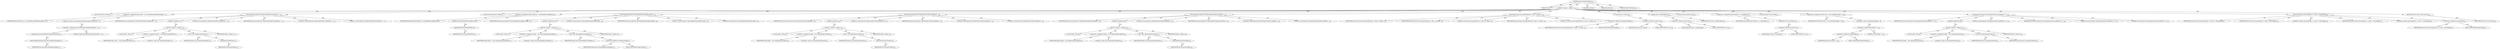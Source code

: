 digraph "getLocalFileDataData" {  
"111669149700" [label = <(METHOD,getLocalFileDataData)<SUB>173</SUB>> ]
"115964116994" [label = <(PARAM,this)<SUB>173</SUB>> ]
"25769803781" [label = <(BLOCK,&lt;empty&gt;,&lt;empty&gt;)<SUB>173</SUB>> ]
"94489280513" [label = <(LOCAL,byte[] data: byte[])<SUB>175</SUB>> ]
"30064771100" [label = <(&lt;operator&gt;.assignment,byte[] data = new byte[getLocalFileDataLength()...)<SUB>175</SUB>> ]
"68719476767" [label = <(IDENTIFIER,data,byte[] data = new byte[getLocalFileDataLength()...)<SUB>175</SUB>> ]
"30064771101" [label = <(&lt;operator&gt;.alloc,new byte[getLocalFileDataLength().getValue() - 4])> ]
"30064771102" [label = <(&lt;operator&gt;.subtraction,getLocalFileDataLength().getValue() - 4)<SUB>175</SUB>> ]
"30064771103" [label = <(getValue,this.getLocalFileDataLength().getValue())<SUB>175</SUB>> ]
"30064771104" [label = <(getLocalFileDataLength,this.getLocalFileDataLength())<SUB>175</SUB>> ]
"68719476738" [label = <(IDENTIFIER,this,this.getLocalFileDataLength())<SUB>175</SUB>> ]
"90194313226" [label = <(LITERAL,4,getLocalFileDataLength().getValue() - 4)<SUB>175</SUB>> ]
"30064771105" [label = <(arraycopy,arraycopy((new ZipShort(getMode())).getBytes(),...)<SUB>176</SUB>> ]
"68719476768" [label = <(IDENTIFIER,System,arraycopy((new ZipShort(getMode())).getBytes(),...)<SUB>176</SUB>> ]
"30064771106" [label = <(getBytes,getBytes())<SUB>176</SUB>> ]
"25769803782" [label = <(BLOCK,&lt;empty&gt;,&lt;empty&gt;)<SUB>176</SUB>> ]
"94489280514" [label = <(LOCAL,$obj1: ANY)<SUB>176</SUB>> ]
"30064771107" [label = <(&lt;operator&gt;.assignment,$obj1 = new ZipShort(getMode()))<SUB>176</SUB>> ]
"68719476769" [label = <(IDENTIFIER,$obj1,$obj1 = new ZipShort(getMode()))<SUB>176</SUB>> ]
"30064771108" [label = <(&lt;operator&gt;.alloc,new ZipShort(getMode()))<SUB>176</SUB>> ]
"30064771109" [label = <(&lt;init&gt;,new ZipShort(getMode()))<SUB>176</SUB>> ]
"68719476770" [label = <(IDENTIFIER,$obj1,new ZipShort(getMode()))<SUB>176</SUB>> ]
"30064771110" [label = <(getMode,this.getMode())<SUB>176</SUB>> ]
"68719476739" [label = <(IDENTIFIER,this,this.getMode())<SUB>176</SUB>> ]
"68719476771" [label = <(IDENTIFIER,$obj1,&lt;empty&gt;)<SUB>176</SUB>> ]
"90194313227" [label = <(LITERAL,0,arraycopy((new ZipShort(getMode())).getBytes(),...)<SUB>176</SUB>> ]
"68719476772" [label = <(IDENTIFIER,data,arraycopy((new ZipShort(getMode())).getBytes(),...)<SUB>176</SUB>> ]
"90194313228" [label = <(LITERAL,0,arraycopy((new ZipShort(getMode())).getBytes(),...)<SUB>176</SUB>> ]
"90194313229" [label = <(LITERAL,2,arraycopy((new ZipShort(getMode())).getBytes(),...)<SUB>176</SUB>> ]
"94489280515" [label = <(LOCAL,byte[] linkArray: byte[])<SUB>178</SUB>> ]
"30064771111" [label = <(&lt;operator&gt;.assignment,byte[] linkArray = getLinkedFile().getBytes())<SUB>178</SUB>> ]
"68719476773" [label = <(IDENTIFIER,linkArray,byte[] linkArray = getLinkedFile().getBytes())<SUB>178</SUB>> ]
"30064771112" [label = <(getBytes,this.getLinkedFile().getBytes())<SUB>178</SUB>> ]
"30064771113" [label = <(getLinkedFile,this.getLinkedFile())<SUB>178</SUB>> ]
"68719476740" [label = <(IDENTIFIER,this,this.getLinkedFile())<SUB>178</SUB>> ]
"30064771114" [label = <(arraycopy,arraycopy((new ZipLong(linkArray.length)).getBy...)<SUB>179</SUB>> ]
"68719476774" [label = <(IDENTIFIER,System,arraycopy((new ZipLong(linkArray.length)).getBy...)<SUB>179</SUB>> ]
"30064771115" [label = <(getBytes,getBytes())<SUB>179</SUB>> ]
"25769803783" [label = <(BLOCK,&lt;empty&gt;,&lt;empty&gt;)<SUB>179</SUB>> ]
"94489280516" [label = <(LOCAL,$obj2: ANY)<SUB>179</SUB>> ]
"30064771116" [label = <(&lt;operator&gt;.assignment,$obj2 = new ZipLong(linkArray.length))<SUB>179</SUB>> ]
"68719476775" [label = <(IDENTIFIER,$obj2,$obj2 = new ZipLong(linkArray.length))<SUB>179</SUB>> ]
"30064771117" [label = <(&lt;operator&gt;.alloc,new ZipLong(linkArray.length))<SUB>179</SUB>> ]
"30064771118" [label = <(&lt;init&gt;,new ZipLong(linkArray.length))<SUB>179</SUB>> ]
"68719476776" [label = <(IDENTIFIER,$obj2,new ZipLong(linkArray.length))<SUB>179</SUB>> ]
"30064771119" [label = <(&lt;operator&gt;.fieldAccess,linkArray.length)<SUB>179</SUB>> ]
"68719476777" [label = <(IDENTIFIER,linkArray,new ZipLong(linkArray.length))<SUB>179</SUB>> ]
"55834574857" [label = <(FIELD_IDENTIFIER,length,length)<SUB>179</SUB>> ]
"68719476778" [label = <(IDENTIFIER,$obj2,&lt;empty&gt;)<SUB>179</SUB>> ]
"90194313230" [label = <(LITERAL,0,arraycopy((new ZipLong(linkArray.length)).getBy...)<SUB>180</SUB>> ]
"68719476779" [label = <(IDENTIFIER,data,arraycopy((new ZipLong(linkArray.length)).getBy...)<SUB>180</SUB>> ]
"90194313231" [label = <(LITERAL,2,arraycopy((new ZipLong(linkArray.length)).getBy...)<SUB>180</SUB>> ]
"90194313232" [label = <(LITERAL,4,arraycopy((new ZipLong(linkArray.length)).getBy...)<SUB>180</SUB>> ]
"30064771120" [label = <(arraycopy,arraycopy((new ZipShort(getUserId())).getBytes(...)<SUB>182</SUB>> ]
"68719476780" [label = <(IDENTIFIER,System,arraycopy((new ZipShort(getUserId())).getBytes(...)<SUB>182</SUB>> ]
"30064771121" [label = <(getBytes,getBytes())<SUB>182</SUB>> ]
"25769803784" [label = <(BLOCK,&lt;empty&gt;,&lt;empty&gt;)<SUB>182</SUB>> ]
"94489280517" [label = <(LOCAL,$obj3: ANY)<SUB>182</SUB>> ]
"30064771122" [label = <(&lt;operator&gt;.assignment,$obj3 = new ZipShort(getUserId()))<SUB>182</SUB>> ]
"68719476781" [label = <(IDENTIFIER,$obj3,$obj3 = new ZipShort(getUserId()))<SUB>182</SUB>> ]
"30064771123" [label = <(&lt;operator&gt;.alloc,new ZipShort(getUserId()))<SUB>182</SUB>> ]
"30064771124" [label = <(&lt;init&gt;,new ZipShort(getUserId()))<SUB>182</SUB>> ]
"68719476782" [label = <(IDENTIFIER,$obj3,new ZipShort(getUserId()))<SUB>182</SUB>> ]
"30064771125" [label = <(getUserId,this.getUserId())<SUB>182</SUB>> ]
"68719476741" [label = <(IDENTIFIER,this,this.getUserId())<SUB>182</SUB>> ]
"68719476783" [label = <(IDENTIFIER,$obj3,&lt;empty&gt;)<SUB>182</SUB>> ]
"90194313233" [label = <(LITERAL,0,arraycopy((new ZipShort(getUserId())).getBytes(...)<SUB>183</SUB>> ]
"68719476784" [label = <(IDENTIFIER,data,arraycopy((new ZipShort(getUserId())).getBytes(...)<SUB>183</SUB>> ]
"90194313234" [label = <(LITERAL,6,arraycopy((new ZipShort(getUserId())).getBytes(...)<SUB>183</SUB>> ]
"90194313235" [label = <(LITERAL,2,arraycopy((new ZipShort(getUserId())).getBytes(...)<SUB>183</SUB>> ]
"30064771126" [label = <(arraycopy,arraycopy((new ZipShort(getGroupId())).getBytes...)<SUB>184</SUB>> ]
"68719476785" [label = <(IDENTIFIER,System,arraycopy((new ZipShort(getGroupId())).getBytes...)<SUB>184</SUB>> ]
"30064771127" [label = <(getBytes,getBytes())<SUB>184</SUB>> ]
"25769803785" [label = <(BLOCK,&lt;empty&gt;,&lt;empty&gt;)<SUB>184</SUB>> ]
"94489280518" [label = <(LOCAL,$obj4: ANY)<SUB>184</SUB>> ]
"30064771128" [label = <(&lt;operator&gt;.assignment,$obj4 = new ZipShort(getGroupId()))<SUB>184</SUB>> ]
"68719476786" [label = <(IDENTIFIER,$obj4,$obj4 = new ZipShort(getGroupId()))<SUB>184</SUB>> ]
"30064771129" [label = <(&lt;operator&gt;.alloc,new ZipShort(getGroupId()))<SUB>184</SUB>> ]
"30064771130" [label = <(&lt;init&gt;,new ZipShort(getGroupId()))<SUB>184</SUB>> ]
"68719476787" [label = <(IDENTIFIER,$obj4,new ZipShort(getGroupId()))<SUB>184</SUB>> ]
"30064771131" [label = <(getGroupId,this.getGroupId())<SUB>184</SUB>> ]
"68719476742" [label = <(IDENTIFIER,this,this.getGroupId())<SUB>184</SUB>> ]
"68719476788" [label = <(IDENTIFIER,$obj4,&lt;empty&gt;)<SUB>184</SUB>> ]
"90194313236" [label = <(LITERAL,0,arraycopy((new ZipShort(getGroupId())).getBytes...)<SUB>185</SUB>> ]
"68719476789" [label = <(IDENTIFIER,data,arraycopy((new ZipShort(getGroupId())).getBytes...)<SUB>185</SUB>> ]
"90194313237" [label = <(LITERAL,8,arraycopy((new ZipShort(getGroupId())).getBytes...)<SUB>185</SUB>> ]
"90194313238" [label = <(LITERAL,2,arraycopy((new ZipShort(getGroupId())).getBytes...)<SUB>185</SUB>> ]
"30064771132" [label = <(arraycopy,System.arraycopy(linkArray, 0, data, 10, linkAr...)<SUB>187</SUB>> ]
"68719476790" [label = <(IDENTIFIER,System,System.arraycopy(linkArray, 0, data, 10, linkAr...)<SUB>187</SUB>> ]
"68719476791" [label = <(IDENTIFIER,linkArray,System.arraycopy(linkArray, 0, data, 10, linkAr...)<SUB>187</SUB>> ]
"90194313239" [label = <(LITERAL,0,System.arraycopy(linkArray, 0, data, 10, linkAr...)<SUB>187</SUB>> ]
"68719476792" [label = <(IDENTIFIER,data,System.arraycopy(linkArray, 0, data, 10, linkAr...)<SUB>187</SUB>> ]
"90194313240" [label = <(LITERAL,10,System.arraycopy(linkArray, 0, data, 10, linkAr...)<SUB>187</SUB>> ]
"30064771133" [label = <(&lt;operator&gt;.fieldAccess,linkArray.length)<SUB>187</SUB>> ]
"68719476793" [label = <(IDENTIFIER,linkArray,System.arraycopy(linkArray, 0, data, 10, linkAr...)<SUB>187</SUB>> ]
"55834574858" [label = <(FIELD_IDENTIFIER,length,length)<SUB>187</SUB>> ]
"30064771134" [label = <(reset,this.crc.reset())<SUB>189</SUB>> ]
"30064771135" [label = <(&lt;operator&gt;.fieldAccess,this.crc)<SUB>189</SUB>> ]
"68719476794" [label = <(IDENTIFIER,this,this.crc.reset())> ]
"55834574859" [label = <(FIELD_IDENTIFIER,crc,crc)<SUB>189</SUB>> ]
"30064771136" [label = <(update,this.crc.update(data))<SUB>190</SUB>> ]
"30064771137" [label = <(&lt;operator&gt;.fieldAccess,this.crc)<SUB>190</SUB>> ]
"68719476795" [label = <(IDENTIFIER,this,this.crc.update(data))> ]
"55834574860" [label = <(FIELD_IDENTIFIER,crc,crc)<SUB>190</SUB>> ]
"68719476796" [label = <(IDENTIFIER,data,this.crc.update(data))<SUB>190</SUB>> ]
"94489280519" [label = <(LOCAL,long checksum: long)<SUB>191</SUB>> ]
"30064771138" [label = <(&lt;operator&gt;.assignment,long checksum = crc.getValue())<SUB>191</SUB>> ]
"68719476797" [label = <(IDENTIFIER,checksum,long checksum = crc.getValue())<SUB>191</SUB>> ]
"30064771139" [label = <(getValue,this.crc.getValue())<SUB>191</SUB>> ]
"30064771140" [label = <(&lt;operator&gt;.fieldAccess,this.crc)<SUB>191</SUB>> ]
"68719476798" [label = <(IDENTIFIER,this,this.crc.getValue())> ]
"55834574861" [label = <(FIELD_IDENTIFIER,crc,crc)<SUB>191</SUB>> ]
"94489280520" [label = <(LOCAL,byte[] result: byte[])<SUB>193</SUB>> ]
"30064771141" [label = <(&lt;operator&gt;.assignment,byte[] result = new byte[data.length + 4])<SUB>193</SUB>> ]
"68719476799" [label = <(IDENTIFIER,result,byte[] result = new byte[data.length + 4])<SUB>193</SUB>> ]
"30064771142" [label = <(&lt;operator&gt;.alloc,new byte[data.length + 4])> ]
"30064771143" [label = <(&lt;operator&gt;.addition,data.length + 4)<SUB>193</SUB>> ]
"30064771144" [label = <(&lt;operator&gt;.fieldAccess,data.length)<SUB>193</SUB>> ]
"68719476800" [label = <(IDENTIFIER,data,data.length + 4)<SUB>193</SUB>> ]
"55834574862" [label = <(FIELD_IDENTIFIER,length,length)<SUB>193</SUB>> ]
"90194313241" [label = <(LITERAL,4,data.length + 4)<SUB>193</SUB>> ]
"30064771145" [label = <(arraycopy,arraycopy((new ZipLong(checksum)).getBytes(), 0...)<SUB>194</SUB>> ]
"68719476801" [label = <(IDENTIFIER,System,arraycopy((new ZipLong(checksum)).getBytes(), 0...)<SUB>194</SUB>> ]
"30064771146" [label = <(getBytes,getBytes())<SUB>194</SUB>> ]
"25769803786" [label = <(BLOCK,&lt;empty&gt;,&lt;empty&gt;)<SUB>194</SUB>> ]
"94489280521" [label = <(LOCAL,$obj5: ANY)<SUB>194</SUB>> ]
"30064771147" [label = <(&lt;operator&gt;.assignment,$obj5 = new ZipLong(checksum))<SUB>194</SUB>> ]
"68719476802" [label = <(IDENTIFIER,$obj5,$obj5 = new ZipLong(checksum))<SUB>194</SUB>> ]
"30064771148" [label = <(&lt;operator&gt;.alloc,new ZipLong(checksum))<SUB>194</SUB>> ]
"30064771149" [label = <(&lt;init&gt;,new ZipLong(checksum))<SUB>194</SUB>> ]
"68719476803" [label = <(IDENTIFIER,$obj5,new ZipLong(checksum))<SUB>194</SUB>> ]
"68719476804" [label = <(IDENTIFIER,checksum,new ZipLong(checksum))<SUB>194</SUB>> ]
"68719476805" [label = <(IDENTIFIER,$obj5,&lt;empty&gt;)<SUB>194</SUB>> ]
"90194313242" [label = <(LITERAL,0,arraycopy((new ZipLong(checksum)).getBytes(), 0...)<SUB>194</SUB>> ]
"68719476806" [label = <(IDENTIFIER,result,arraycopy((new ZipLong(checksum)).getBytes(), 0...)<SUB>194</SUB>> ]
"90194313243" [label = <(LITERAL,0,arraycopy((new ZipLong(checksum)).getBytes(), 0...)<SUB>194</SUB>> ]
"90194313244" [label = <(LITERAL,4,arraycopy((new ZipLong(checksum)).getBytes(), 0...)<SUB>194</SUB>> ]
"30064771150" [label = <(arraycopy,System.arraycopy(data, 0, result, 4, data.length))<SUB>195</SUB>> ]
"68719476807" [label = <(IDENTIFIER,System,System.arraycopy(data, 0, result, 4, data.length))<SUB>195</SUB>> ]
"68719476808" [label = <(IDENTIFIER,data,System.arraycopy(data, 0, result, 4, data.length))<SUB>195</SUB>> ]
"90194313245" [label = <(LITERAL,0,System.arraycopy(data, 0, result, 4, data.length))<SUB>195</SUB>> ]
"68719476809" [label = <(IDENTIFIER,result,System.arraycopy(data, 0, result, 4, data.length))<SUB>195</SUB>> ]
"90194313246" [label = <(LITERAL,4,System.arraycopy(data, 0, result, 4, data.length))<SUB>195</SUB>> ]
"30064771151" [label = <(&lt;operator&gt;.fieldAccess,data.length)<SUB>195</SUB>> ]
"68719476810" [label = <(IDENTIFIER,data,System.arraycopy(data, 0, result, 4, data.length))<SUB>195</SUB>> ]
"55834574863" [label = <(FIELD_IDENTIFIER,length,length)<SUB>195</SUB>> ]
"146028888067" [label = <(RETURN,return result;,return result;)<SUB>196</SUB>> ]
"68719476811" [label = <(IDENTIFIER,result,return result;)<SUB>196</SUB>> ]
"133143986192" [label = <(MODIFIER,PUBLIC)> ]
"133143986193" [label = <(MODIFIER,VIRTUAL)> ]
"128849018884" [label = <(METHOD_RETURN,byte[])<SUB>173</SUB>> ]
  "111669149700" -> "115964116994"  [ label = "AST: "] 
  "111669149700" -> "25769803781"  [ label = "AST: "] 
  "111669149700" -> "133143986192"  [ label = "AST: "] 
  "111669149700" -> "133143986193"  [ label = "AST: "] 
  "111669149700" -> "128849018884"  [ label = "AST: "] 
  "25769803781" -> "94489280513"  [ label = "AST: "] 
  "25769803781" -> "30064771100"  [ label = "AST: "] 
  "25769803781" -> "30064771105"  [ label = "AST: "] 
  "25769803781" -> "94489280515"  [ label = "AST: "] 
  "25769803781" -> "30064771111"  [ label = "AST: "] 
  "25769803781" -> "30064771114"  [ label = "AST: "] 
  "25769803781" -> "30064771120"  [ label = "AST: "] 
  "25769803781" -> "30064771126"  [ label = "AST: "] 
  "25769803781" -> "30064771132"  [ label = "AST: "] 
  "25769803781" -> "30064771134"  [ label = "AST: "] 
  "25769803781" -> "30064771136"  [ label = "AST: "] 
  "25769803781" -> "94489280519"  [ label = "AST: "] 
  "25769803781" -> "30064771138"  [ label = "AST: "] 
  "25769803781" -> "94489280520"  [ label = "AST: "] 
  "25769803781" -> "30064771141"  [ label = "AST: "] 
  "25769803781" -> "30064771145"  [ label = "AST: "] 
  "25769803781" -> "30064771150"  [ label = "AST: "] 
  "25769803781" -> "146028888067"  [ label = "AST: "] 
  "30064771100" -> "68719476767"  [ label = "AST: "] 
  "30064771100" -> "30064771101"  [ label = "AST: "] 
  "30064771101" -> "30064771102"  [ label = "AST: "] 
  "30064771102" -> "30064771103"  [ label = "AST: "] 
  "30064771102" -> "90194313226"  [ label = "AST: "] 
  "30064771103" -> "30064771104"  [ label = "AST: "] 
  "30064771104" -> "68719476738"  [ label = "AST: "] 
  "30064771105" -> "68719476768"  [ label = "AST: "] 
  "30064771105" -> "30064771106"  [ label = "AST: "] 
  "30064771105" -> "90194313227"  [ label = "AST: "] 
  "30064771105" -> "68719476772"  [ label = "AST: "] 
  "30064771105" -> "90194313228"  [ label = "AST: "] 
  "30064771105" -> "90194313229"  [ label = "AST: "] 
  "30064771106" -> "25769803782"  [ label = "AST: "] 
  "25769803782" -> "94489280514"  [ label = "AST: "] 
  "25769803782" -> "30064771107"  [ label = "AST: "] 
  "25769803782" -> "30064771109"  [ label = "AST: "] 
  "25769803782" -> "68719476771"  [ label = "AST: "] 
  "30064771107" -> "68719476769"  [ label = "AST: "] 
  "30064771107" -> "30064771108"  [ label = "AST: "] 
  "30064771109" -> "68719476770"  [ label = "AST: "] 
  "30064771109" -> "30064771110"  [ label = "AST: "] 
  "30064771110" -> "68719476739"  [ label = "AST: "] 
  "30064771111" -> "68719476773"  [ label = "AST: "] 
  "30064771111" -> "30064771112"  [ label = "AST: "] 
  "30064771112" -> "30064771113"  [ label = "AST: "] 
  "30064771113" -> "68719476740"  [ label = "AST: "] 
  "30064771114" -> "68719476774"  [ label = "AST: "] 
  "30064771114" -> "30064771115"  [ label = "AST: "] 
  "30064771114" -> "90194313230"  [ label = "AST: "] 
  "30064771114" -> "68719476779"  [ label = "AST: "] 
  "30064771114" -> "90194313231"  [ label = "AST: "] 
  "30064771114" -> "90194313232"  [ label = "AST: "] 
  "30064771115" -> "25769803783"  [ label = "AST: "] 
  "25769803783" -> "94489280516"  [ label = "AST: "] 
  "25769803783" -> "30064771116"  [ label = "AST: "] 
  "25769803783" -> "30064771118"  [ label = "AST: "] 
  "25769803783" -> "68719476778"  [ label = "AST: "] 
  "30064771116" -> "68719476775"  [ label = "AST: "] 
  "30064771116" -> "30064771117"  [ label = "AST: "] 
  "30064771118" -> "68719476776"  [ label = "AST: "] 
  "30064771118" -> "30064771119"  [ label = "AST: "] 
  "30064771119" -> "68719476777"  [ label = "AST: "] 
  "30064771119" -> "55834574857"  [ label = "AST: "] 
  "30064771120" -> "68719476780"  [ label = "AST: "] 
  "30064771120" -> "30064771121"  [ label = "AST: "] 
  "30064771120" -> "90194313233"  [ label = "AST: "] 
  "30064771120" -> "68719476784"  [ label = "AST: "] 
  "30064771120" -> "90194313234"  [ label = "AST: "] 
  "30064771120" -> "90194313235"  [ label = "AST: "] 
  "30064771121" -> "25769803784"  [ label = "AST: "] 
  "25769803784" -> "94489280517"  [ label = "AST: "] 
  "25769803784" -> "30064771122"  [ label = "AST: "] 
  "25769803784" -> "30064771124"  [ label = "AST: "] 
  "25769803784" -> "68719476783"  [ label = "AST: "] 
  "30064771122" -> "68719476781"  [ label = "AST: "] 
  "30064771122" -> "30064771123"  [ label = "AST: "] 
  "30064771124" -> "68719476782"  [ label = "AST: "] 
  "30064771124" -> "30064771125"  [ label = "AST: "] 
  "30064771125" -> "68719476741"  [ label = "AST: "] 
  "30064771126" -> "68719476785"  [ label = "AST: "] 
  "30064771126" -> "30064771127"  [ label = "AST: "] 
  "30064771126" -> "90194313236"  [ label = "AST: "] 
  "30064771126" -> "68719476789"  [ label = "AST: "] 
  "30064771126" -> "90194313237"  [ label = "AST: "] 
  "30064771126" -> "90194313238"  [ label = "AST: "] 
  "30064771127" -> "25769803785"  [ label = "AST: "] 
  "25769803785" -> "94489280518"  [ label = "AST: "] 
  "25769803785" -> "30064771128"  [ label = "AST: "] 
  "25769803785" -> "30064771130"  [ label = "AST: "] 
  "25769803785" -> "68719476788"  [ label = "AST: "] 
  "30064771128" -> "68719476786"  [ label = "AST: "] 
  "30064771128" -> "30064771129"  [ label = "AST: "] 
  "30064771130" -> "68719476787"  [ label = "AST: "] 
  "30064771130" -> "30064771131"  [ label = "AST: "] 
  "30064771131" -> "68719476742"  [ label = "AST: "] 
  "30064771132" -> "68719476790"  [ label = "AST: "] 
  "30064771132" -> "68719476791"  [ label = "AST: "] 
  "30064771132" -> "90194313239"  [ label = "AST: "] 
  "30064771132" -> "68719476792"  [ label = "AST: "] 
  "30064771132" -> "90194313240"  [ label = "AST: "] 
  "30064771132" -> "30064771133"  [ label = "AST: "] 
  "30064771133" -> "68719476793"  [ label = "AST: "] 
  "30064771133" -> "55834574858"  [ label = "AST: "] 
  "30064771134" -> "30064771135"  [ label = "AST: "] 
  "30064771135" -> "68719476794"  [ label = "AST: "] 
  "30064771135" -> "55834574859"  [ label = "AST: "] 
  "30064771136" -> "30064771137"  [ label = "AST: "] 
  "30064771136" -> "68719476796"  [ label = "AST: "] 
  "30064771137" -> "68719476795"  [ label = "AST: "] 
  "30064771137" -> "55834574860"  [ label = "AST: "] 
  "30064771138" -> "68719476797"  [ label = "AST: "] 
  "30064771138" -> "30064771139"  [ label = "AST: "] 
  "30064771139" -> "30064771140"  [ label = "AST: "] 
  "30064771140" -> "68719476798"  [ label = "AST: "] 
  "30064771140" -> "55834574861"  [ label = "AST: "] 
  "30064771141" -> "68719476799"  [ label = "AST: "] 
  "30064771141" -> "30064771142"  [ label = "AST: "] 
  "30064771142" -> "30064771143"  [ label = "AST: "] 
  "30064771143" -> "30064771144"  [ label = "AST: "] 
  "30064771143" -> "90194313241"  [ label = "AST: "] 
  "30064771144" -> "68719476800"  [ label = "AST: "] 
  "30064771144" -> "55834574862"  [ label = "AST: "] 
  "30064771145" -> "68719476801"  [ label = "AST: "] 
  "30064771145" -> "30064771146"  [ label = "AST: "] 
  "30064771145" -> "90194313242"  [ label = "AST: "] 
  "30064771145" -> "68719476806"  [ label = "AST: "] 
  "30064771145" -> "90194313243"  [ label = "AST: "] 
  "30064771145" -> "90194313244"  [ label = "AST: "] 
  "30064771146" -> "25769803786"  [ label = "AST: "] 
  "25769803786" -> "94489280521"  [ label = "AST: "] 
  "25769803786" -> "30064771147"  [ label = "AST: "] 
  "25769803786" -> "30064771149"  [ label = "AST: "] 
  "25769803786" -> "68719476805"  [ label = "AST: "] 
  "30064771147" -> "68719476802"  [ label = "AST: "] 
  "30064771147" -> "30064771148"  [ label = "AST: "] 
  "30064771149" -> "68719476803"  [ label = "AST: "] 
  "30064771149" -> "68719476804"  [ label = "AST: "] 
  "30064771150" -> "68719476807"  [ label = "AST: "] 
  "30064771150" -> "68719476808"  [ label = "AST: "] 
  "30064771150" -> "90194313245"  [ label = "AST: "] 
  "30064771150" -> "68719476809"  [ label = "AST: "] 
  "30064771150" -> "90194313246"  [ label = "AST: "] 
  "30064771150" -> "30064771151"  [ label = "AST: "] 
  "30064771151" -> "68719476810"  [ label = "AST: "] 
  "30064771151" -> "55834574863"  [ label = "AST: "] 
  "146028888067" -> "68719476811"  [ label = "AST: "] 
  "111669149700" -> "115964116994"  [ label = "DDG: "] 
}
